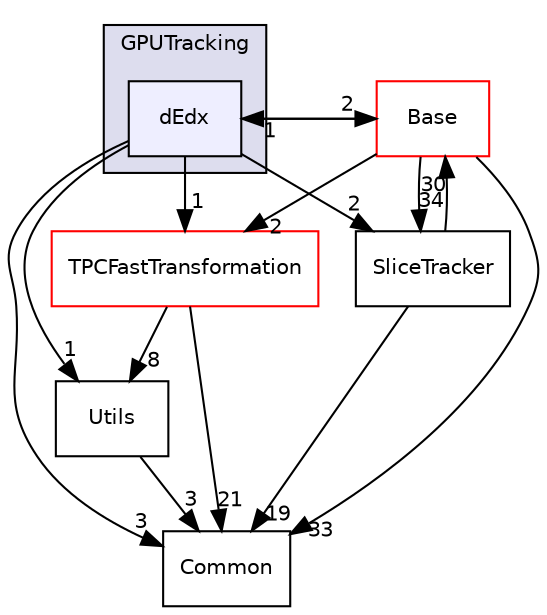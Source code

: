 digraph "/home/travis/build/AliceO2Group/AliceO2/GPU/GPUTracking/dEdx" {
  bgcolor=transparent;
  compound=true
  node [ fontsize="10", fontname="Helvetica"];
  edge [ labelfontsize="10", labelfontname="Helvetica"];
  subgraph clusterdir_77030b149987c946eb2e85728f65acc0 {
    graph [ bgcolor="#ddddee", pencolor="black", label="GPUTracking" fontname="Helvetica", fontsize="10", URL="dir_77030b149987c946eb2e85728f65acc0.html"]
  dir_f24168b904cb028f219a4716c0405caf [shape=box, label="dEdx", style="filled", fillcolor="#eeeeff", pencolor="black", URL="dir_f24168b904cb028f219a4716c0405caf.html"];
  }
  dir_ba48ca66118492a4424f86e9da0f6902 [shape=box label="Common" URL="dir_ba48ca66118492a4424f86e9da0f6902.html"];
  dir_ee87ad93049d1677c6ffb88a968be9d4 [shape=box label="TPCFastTransformation" color="red" URL="dir_ee87ad93049d1677c6ffb88a968be9d4.html"];
  dir_442920581a03c66cf8c08ae559108050 [shape=box label="Base" color="red" URL="dir_442920581a03c66cf8c08ae559108050.html"];
  dir_72eb8371ae847a6d7dc8cd5f6b23e282 [shape=box label="Utils" URL="dir_72eb8371ae847a6d7dc8cd5f6b23e282.html"];
  dir_b1a191f241d56beebc4ffdb42af892eb [shape=box label="SliceTracker" URL="dir_b1a191f241d56beebc4ffdb42af892eb.html"];
  dir_ee87ad93049d1677c6ffb88a968be9d4->dir_ba48ca66118492a4424f86e9da0f6902 [headlabel="21", labeldistance=1.5 headhref="dir_000793_000763.html"];
  dir_ee87ad93049d1677c6ffb88a968be9d4->dir_72eb8371ae847a6d7dc8cd5f6b23e282 [headlabel="8", labeldistance=1.5 headhref="dir_000793_000798.html"];
  dir_442920581a03c66cf8c08ae559108050->dir_ba48ca66118492a4424f86e9da0f6902 [headlabel="33", labeldistance=1.5 headhref="dir_000765_000763.html"];
  dir_442920581a03c66cf8c08ae559108050->dir_ee87ad93049d1677c6ffb88a968be9d4 [headlabel="2", labeldistance=1.5 headhref="dir_000765_000793.html"];
  dir_442920581a03c66cf8c08ae559108050->dir_b1a191f241d56beebc4ffdb42af892eb [headlabel="34", labeldistance=1.5 headhref="dir_000765_000781.html"];
  dir_442920581a03c66cf8c08ae559108050->dir_f24168b904cb028f219a4716c0405caf [headlabel="1", labeldistance=1.5 headhref="dir_000765_000773.html"];
  dir_72eb8371ae847a6d7dc8cd5f6b23e282->dir_ba48ca66118492a4424f86e9da0f6902 [headlabel="3", labeldistance=1.5 headhref="dir_000798_000763.html"];
  dir_b1a191f241d56beebc4ffdb42af892eb->dir_ba48ca66118492a4424f86e9da0f6902 [headlabel="19", labeldistance=1.5 headhref="dir_000781_000763.html"];
  dir_b1a191f241d56beebc4ffdb42af892eb->dir_442920581a03c66cf8c08ae559108050 [headlabel="30", labeldistance=1.5 headhref="dir_000781_000765.html"];
  dir_f24168b904cb028f219a4716c0405caf->dir_ba48ca66118492a4424f86e9da0f6902 [headlabel="3", labeldistance=1.5 headhref="dir_000773_000763.html"];
  dir_f24168b904cb028f219a4716c0405caf->dir_ee87ad93049d1677c6ffb88a968be9d4 [headlabel="1", labeldistance=1.5 headhref="dir_000773_000793.html"];
  dir_f24168b904cb028f219a4716c0405caf->dir_442920581a03c66cf8c08ae559108050 [headlabel="2", labeldistance=1.5 headhref="dir_000773_000765.html"];
  dir_f24168b904cb028f219a4716c0405caf->dir_72eb8371ae847a6d7dc8cd5f6b23e282 [headlabel="1", labeldistance=1.5 headhref="dir_000773_000798.html"];
  dir_f24168b904cb028f219a4716c0405caf->dir_b1a191f241d56beebc4ffdb42af892eb [headlabel="2", labeldistance=1.5 headhref="dir_000773_000781.html"];
}
